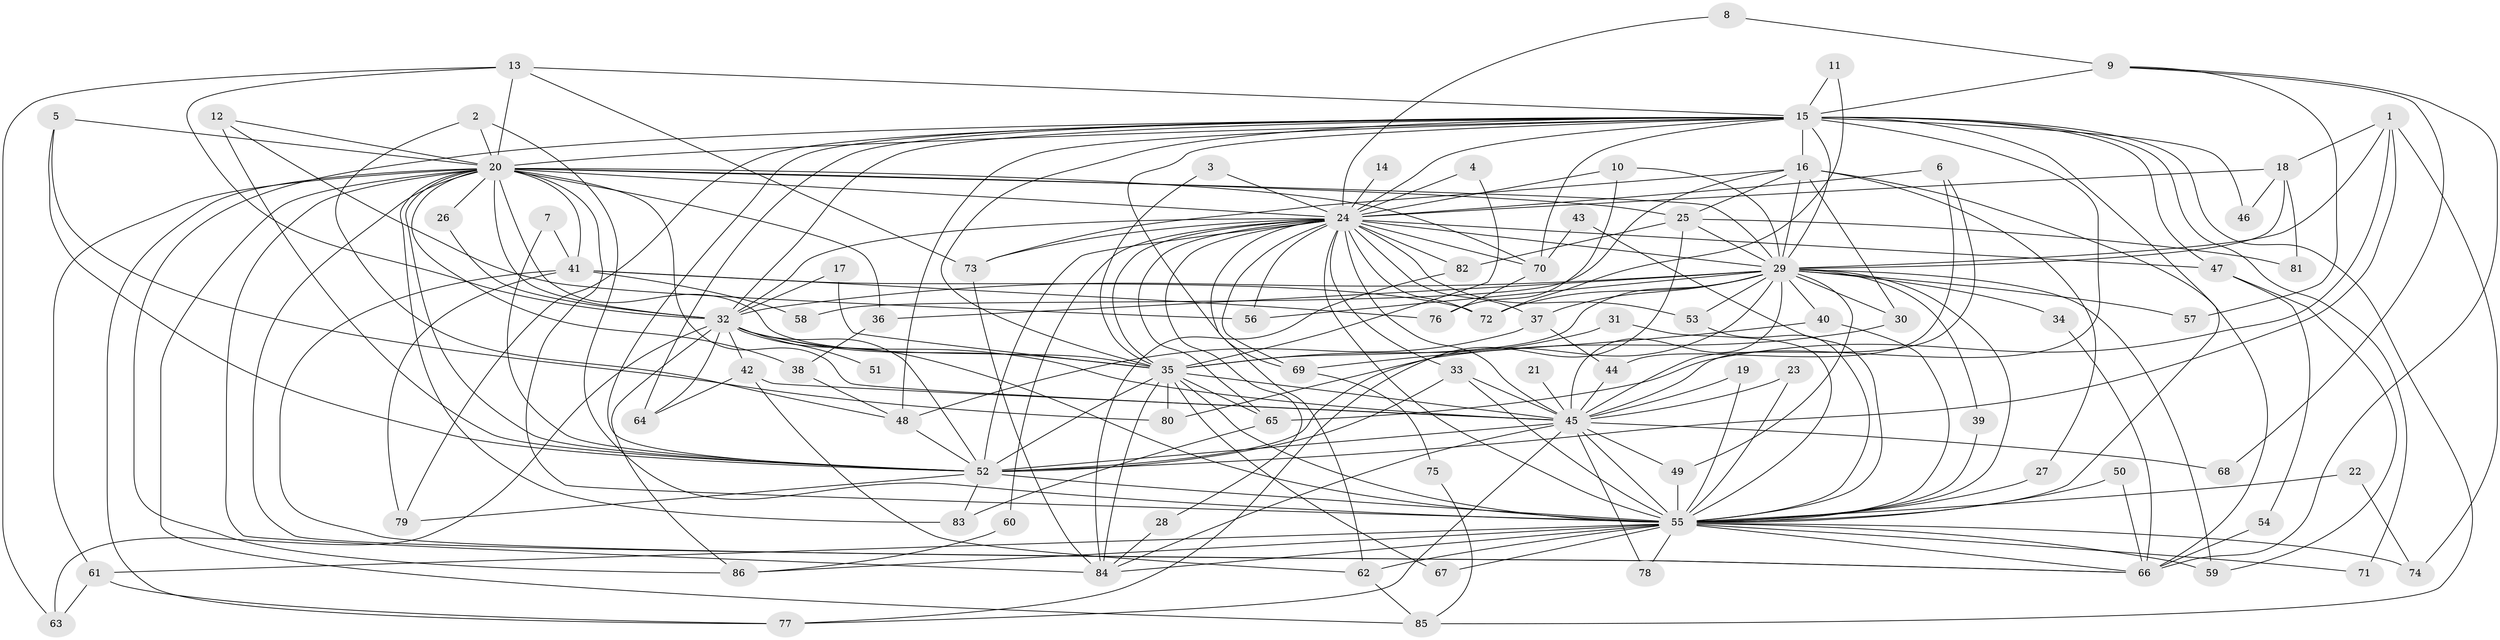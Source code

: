 // original degree distribution, {26: 0.013986013986013986, 32: 0.006993006993006993, 24: 0.006993006993006993, 27: 0.006993006993006993, 19: 0.006993006993006993, 20: 0.013986013986013986, 35: 0.006993006993006993, 22: 0.006993006993006993, 10: 0.006993006993006993, 3: 0.2097902097902098, 5: 0.04195804195804196, 4: 0.09090909090909091, 2: 0.5454545454545454, 8: 0.006993006993006993, 6: 0.02097902097902098, 7: 0.006993006993006993}
// Generated by graph-tools (version 1.1) at 2025/36/03/04/25 23:36:15]
// undirected, 86 vertices, 221 edges
graph export_dot {
  node [color=gray90,style=filled];
  1;
  2;
  3;
  4;
  5;
  6;
  7;
  8;
  9;
  10;
  11;
  12;
  13;
  14;
  15;
  16;
  17;
  18;
  19;
  20;
  21;
  22;
  23;
  24;
  25;
  26;
  27;
  28;
  29;
  30;
  31;
  32;
  33;
  34;
  35;
  36;
  37;
  38;
  39;
  40;
  41;
  42;
  43;
  44;
  45;
  46;
  47;
  48;
  49;
  50;
  51;
  52;
  53;
  54;
  55;
  56;
  57;
  58;
  59;
  60;
  61;
  62;
  63;
  64;
  65;
  66;
  67;
  68;
  69;
  70;
  71;
  72;
  73;
  74;
  75;
  76;
  77;
  78;
  79;
  80;
  81;
  82;
  83;
  84;
  85;
  86;
  1 -- 18 [weight=1.0];
  1 -- 29 [weight=1.0];
  1 -- 52 [weight=1.0];
  1 -- 65 [weight=1.0];
  1 -- 74 [weight=1.0];
  2 -- 20 [weight=1.0];
  2 -- 48 [weight=1.0];
  2 -- 55 [weight=1.0];
  3 -- 24 [weight=1.0];
  3 -- 35 [weight=1.0];
  4 -- 24 [weight=1.0];
  4 -- 35 [weight=1.0];
  5 -- 20 [weight=1.0];
  5 -- 52 [weight=1.0];
  5 -- 80 [weight=1.0];
  6 -- 24 [weight=1.0];
  6 -- 44 [weight=1.0];
  6 -- 45 [weight=1.0];
  7 -- 41 [weight=1.0];
  7 -- 52 [weight=1.0];
  8 -- 9 [weight=1.0];
  8 -- 24 [weight=1.0];
  9 -- 15 [weight=2.0];
  9 -- 57 [weight=1.0];
  9 -- 66 [weight=1.0];
  9 -- 68 [weight=1.0];
  10 -- 24 [weight=1.0];
  10 -- 29 [weight=1.0];
  10 -- 76 [weight=1.0];
  11 -- 15 [weight=1.0];
  11 -- 72 [weight=1.0];
  12 -- 20 [weight=1.0];
  12 -- 52 [weight=1.0];
  12 -- 56 [weight=1.0];
  13 -- 15 [weight=1.0];
  13 -- 20 [weight=1.0];
  13 -- 32 [weight=1.0];
  13 -- 63 [weight=1.0];
  13 -- 73 [weight=1.0];
  14 -- 24 [weight=1.0];
  15 -- 16 [weight=2.0];
  15 -- 20 [weight=1.0];
  15 -- 24 [weight=1.0];
  15 -- 29 [weight=1.0];
  15 -- 32 [weight=1.0];
  15 -- 35 [weight=1.0];
  15 -- 45 [weight=1.0];
  15 -- 46 [weight=1.0];
  15 -- 47 [weight=2.0];
  15 -- 48 [weight=1.0];
  15 -- 52 [weight=1.0];
  15 -- 55 [weight=2.0];
  15 -- 64 [weight=1.0];
  15 -- 69 [weight=1.0];
  15 -- 70 [weight=1.0];
  15 -- 71 [weight=2.0];
  15 -- 79 [weight=1.0];
  15 -- 85 [weight=1.0];
  15 -- 86 [weight=1.0];
  16 -- 25 [weight=1.0];
  16 -- 27 [weight=1.0];
  16 -- 29 [weight=2.0];
  16 -- 30 [weight=1.0];
  16 -- 58 [weight=1.0];
  16 -- 66 [weight=1.0];
  16 -- 73 [weight=1.0];
  17 -- 32 [weight=1.0];
  17 -- 35 [weight=1.0];
  18 -- 24 [weight=1.0];
  18 -- 29 [weight=1.0];
  18 -- 46 [weight=1.0];
  18 -- 81 [weight=1.0];
  19 -- 45 [weight=1.0];
  19 -- 55 [weight=1.0];
  20 -- 24 [weight=1.0];
  20 -- 25 [weight=1.0];
  20 -- 26 [weight=1.0];
  20 -- 29 [weight=2.0];
  20 -- 32 [weight=1.0];
  20 -- 35 [weight=1.0];
  20 -- 36 [weight=1.0];
  20 -- 38 [weight=1.0];
  20 -- 41 [weight=1.0];
  20 -- 45 [weight=1.0];
  20 -- 52 [weight=1.0];
  20 -- 55 [weight=2.0];
  20 -- 61 [weight=1.0];
  20 -- 66 [weight=1.0];
  20 -- 70 [weight=1.0];
  20 -- 77 [weight=1.0];
  20 -- 83 [weight=1.0];
  20 -- 84 [weight=1.0];
  20 -- 85 [weight=1.0];
  21 -- 45 [weight=1.0];
  22 -- 55 [weight=2.0];
  22 -- 74 [weight=1.0];
  23 -- 45 [weight=1.0];
  23 -- 55 [weight=1.0];
  24 -- 28 [weight=1.0];
  24 -- 29 [weight=3.0];
  24 -- 32 [weight=1.0];
  24 -- 33 [weight=1.0];
  24 -- 35 [weight=1.0];
  24 -- 37 [weight=1.0];
  24 -- 45 [weight=1.0];
  24 -- 47 [weight=1.0];
  24 -- 52 [weight=2.0];
  24 -- 53 [weight=2.0];
  24 -- 55 [weight=2.0];
  24 -- 56 [weight=1.0];
  24 -- 60 [weight=1.0];
  24 -- 62 [weight=1.0];
  24 -- 65 [weight=1.0];
  24 -- 69 [weight=1.0];
  24 -- 70 [weight=1.0];
  24 -- 72 [weight=1.0];
  24 -- 73 [weight=1.0];
  24 -- 82 [weight=1.0];
  25 -- 29 [weight=1.0];
  25 -- 77 [weight=1.0];
  25 -- 81 [weight=1.0];
  25 -- 82 [weight=1.0];
  26 -- 32 [weight=1.0];
  27 -- 55 [weight=1.0];
  28 -- 84 [weight=1.0];
  29 -- 30 [weight=1.0];
  29 -- 32 [weight=1.0];
  29 -- 34 [weight=2.0];
  29 -- 35 [weight=1.0];
  29 -- 36 [weight=1.0];
  29 -- 37 [weight=1.0];
  29 -- 39 [weight=1.0];
  29 -- 40 [weight=1.0];
  29 -- 45 [weight=1.0];
  29 -- 49 [weight=1.0];
  29 -- 52 [weight=1.0];
  29 -- 53 [weight=1.0];
  29 -- 55 [weight=2.0];
  29 -- 56 [weight=1.0];
  29 -- 57 [weight=1.0];
  29 -- 59 [weight=1.0];
  29 -- 72 [weight=2.0];
  30 -- 80 [weight=1.0];
  31 -- 35 [weight=1.0];
  31 -- 55 [weight=1.0];
  32 -- 35 [weight=2.0];
  32 -- 42 [weight=2.0];
  32 -- 45 [weight=1.0];
  32 -- 51 [weight=1.0];
  32 -- 52 [weight=1.0];
  32 -- 55 [weight=2.0];
  32 -- 63 [weight=1.0];
  32 -- 64 [weight=1.0];
  32 -- 86 [weight=1.0];
  33 -- 45 [weight=1.0];
  33 -- 52 [weight=1.0];
  33 -- 55 [weight=1.0];
  34 -- 66 [weight=1.0];
  35 -- 45 [weight=1.0];
  35 -- 52 [weight=2.0];
  35 -- 55 [weight=2.0];
  35 -- 65 [weight=1.0];
  35 -- 67 [weight=1.0];
  35 -- 80 [weight=1.0];
  35 -- 84 [weight=1.0];
  36 -- 38 [weight=1.0];
  37 -- 44 [weight=1.0];
  37 -- 48 [weight=1.0];
  38 -- 48 [weight=1.0];
  39 -- 55 [weight=1.0];
  40 -- 55 [weight=2.0];
  40 -- 69 [weight=1.0];
  41 -- 58 [weight=1.0];
  41 -- 66 [weight=1.0];
  41 -- 72 [weight=1.0];
  41 -- 76 [weight=1.0];
  41 -- 79 [weight=1.0];
  42 -- 45 [weight=1.0];
  42 -- 62 [weight=1.0];
  42 -- 64 [weight=1.0];
  43 -- 55 [weight=1.0];
  43 -- 70 [weight=1.0];
  44 -- 45 [weight=1.0];
  45 -- 49 [weight=1.0];
  45 -- 52 [weight=2.0];
  45 -- 55 [weight=2.0];
  45 -- 68 [weight=1.0];
  45 -- 77 [weight=1.0];
  45 -- 78 [weight=1.0];
  45 -- 84 [weight=1.0];
  47 -- 54 [weight=1.0];
  47 -- 59 [weight=1.0];
  48 -- 52 [weight=1.0];
  49 -- 55 [weight=1.0];
  50 -- 55 [weight=1.0];
  50 -- 66 [weight=1.0];
  52 -- 55 [weight=2.0];
  52 -- 79 [weight=1.0];
  52 -- 83 [weight=1.0];
  53 -- 55 [weight=1.0];
  54 -- 66 [weight=1.0];
  55 -- 59 [weight=1.0];
  55 -- 61 [weight=1.0];
  55 -- 62 [weight=1.0];
  55 -- 66 [weight=1.0];
  55 -- 67 [weight=1.0];
  55 -- 71 [weight=1.0];
  55 -- 74 [weight=1.0];
  55 -- 78 [weight=1.0];
  55 -- 84 [weight=1.0];
  55 -- 86 [weight=1.0];
  60 -- 86 [weight=1.0];
  61 -- 63 [weight=1.0];
  61 -- 77 [weight=1.0];
  62 -- 85 [weight=1.0];
  65 -- 83 [weight=1.0];
  69 -- 75 [weight=1.0];
  70 -- 76 [weight=1.0];
  73 -- 84 [weight=1.0];
  75 -- 85 [weight=1.0];
  82 -- 84 [weight=1.0];
}
